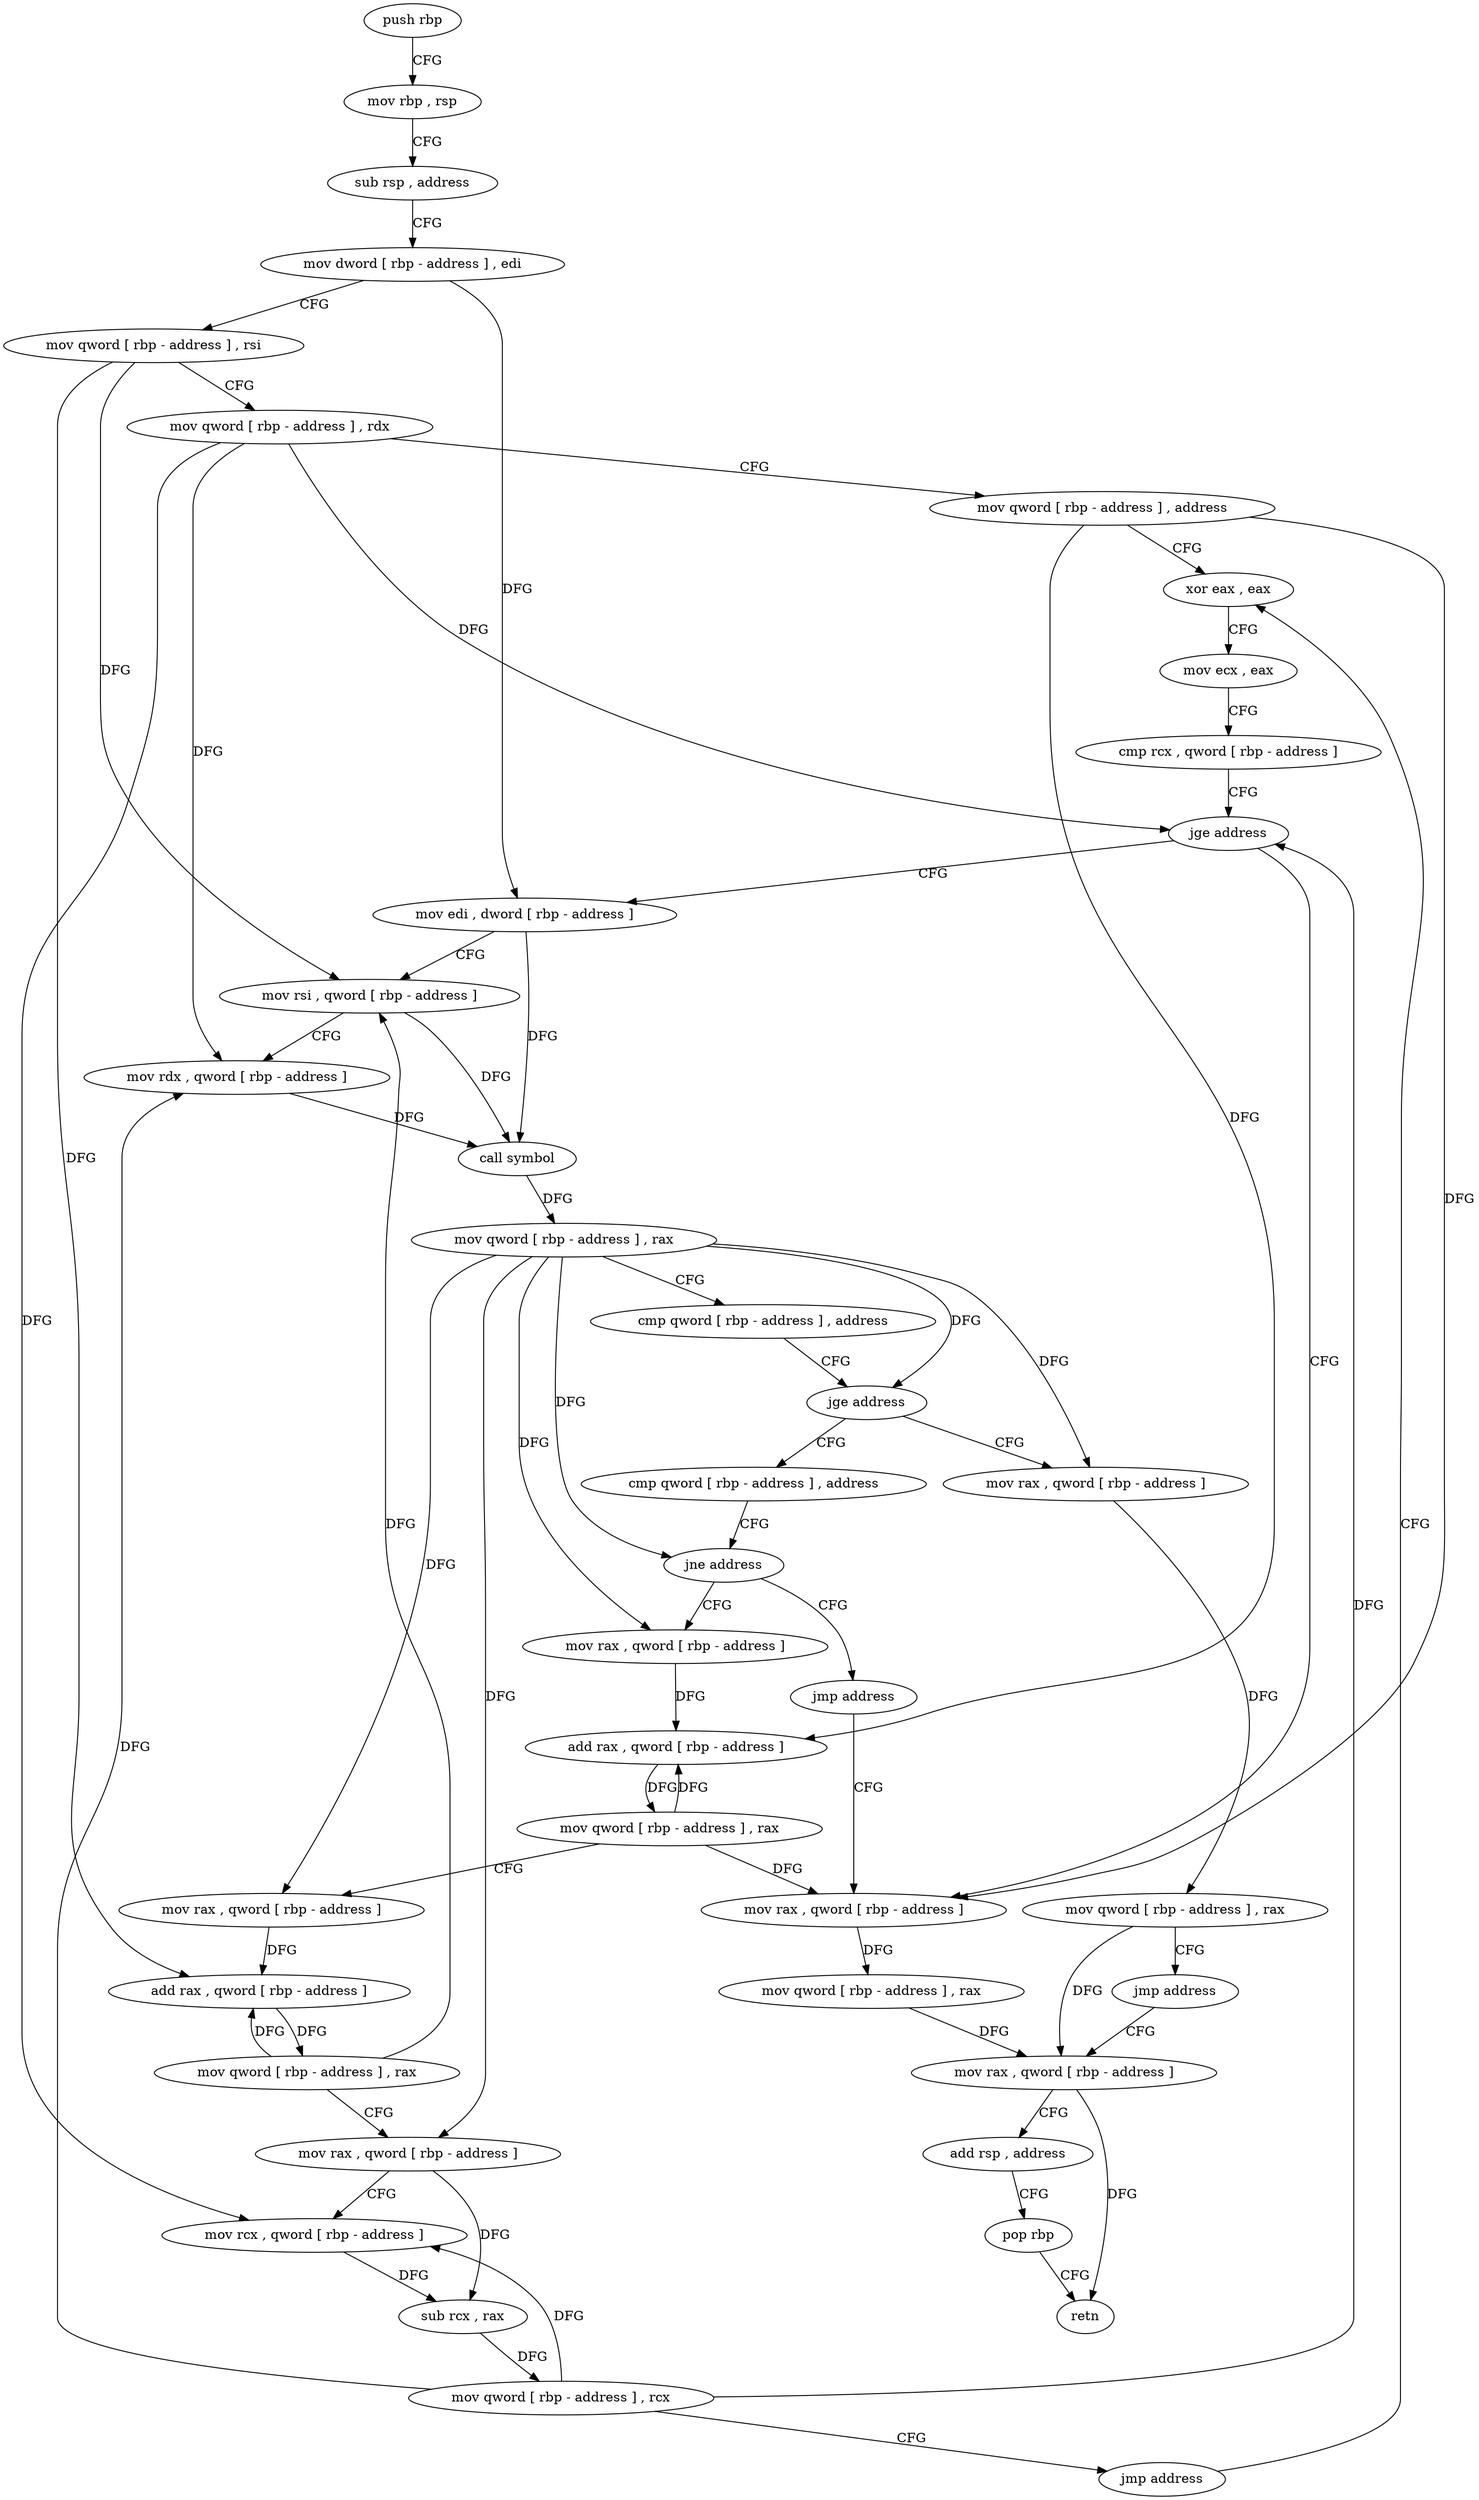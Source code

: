 digraph "func" {
"4237552" [label = "push rbp" ]
"4237553" [label = "mov rbp , rsp" ]
"4237556" [label = "sub rsp , address" ]
"4237560" [label = "mov dword [ rbp - address ] , edi" ]
"4237563" [label = "mov qword [ rbp - address ] , rsi" ]
"4237567" [label = "mov qword [ rbp - address ] , rdx" ]
"4237571" [label = "mov qword [ rbp - address ] , address" ]
"4237579" [label = "xor eax , eax" ]
"4237697" [label = "mov rax , qword [ rbp - address ]" ]
"4237701" [label = "mov qword [ rbp - address ] , rax" ]
"4237705" [label = "mov rax , qword [ rbp - address ]" ]
"4237593" [label = "mov edi , dword [ rbp - address ]" ]
"4237596" [label = "mov rsi , qword [ rbp - address ]" ]
"4237600" [label = "mov rdx , qword [ rbp - address ]" ]
"4237604" [label = "call symbol" ]
"4237609" [label = "mov qword [ rbp - address ] , rax" ]
"4237613" [label = "cmp qword [ rbp - address ] , address" ]
"4237618" [label = "jge address" ]
"4237637" [label = "cmp qword [ rbp - address ] , address" ]
"4237624" [label = "mov rax , qword [ rbp - address ]" ]
"4237642" [label = "jne address" ]
"4237653" [label = "mov rax , qword [ rbp - address ]" ]
"4237648" [label = "jmp address" ]
"4237628" [label = "mov qword [ rbp - address ] , rax" ]
"4237632" [label = "jmp address" ]
"4237657" [label = "add rax , qword [ rbp - address ]" ]
"4237661" [label = "mov qword [ rbp - address ] , rax" ]
"4237665" [label = "mov rax , qword [ rbp - address ]" ]
"4237669" [label = "add rax , qword [ rbp - address ]" ]
"4237673" [label = "mov qword [ rbp - address ] , rax" ]
"4237677" [label = "mov rax , qword [ rbp - address ]" ]
"4237681" [label = "mov rcx , qword [ rbp - address ]" ]
"4237685" [label = "sub rcx , rax" ]
"4237688" [label = "mov qword [ rbp - address ] , rcx" ]
"4237692" [label = "jmp address" ]
"4237709" [label = "add rsp , address" ]
"4237713" [label = "pop rbp" ]
"4237714" [label = "retn" ]
"4237581" [label = "mov ecx , eax" ]
"4237583" [label = "cmp rcx , qword [ rbp - address ]" ]
"4237587" [label = "jge address" ]
"4237552" -> "4237553" [ label = "CFG" ]
"4237553" -> "4237556" [ label = "CFG" ]
"4237556" -> "4237560" [ label = "CFG" ]
"4237560" -> "4237563" [ label = "CFG" ]
"4237560" -> "4237593" [ label = "DFG" ]
"4237563" -> "4237567" [ label = "CFG" ]
"4237563" -> "4237596" [ label = "DFG" ]
"4237563" -> "4237669" [ label = "DFG" ]
"4237567" -> "4237571" [ label = "CFG" ]
"4237567" -> "4237587" [ label = "DFG" ]
"4237567" -> "4237600" [ label = "DFG" ]
"4237567" -> "4237681" [ label = "DFG" ]
"4237571" -> "4237579" [ label = "CFG" ]
"4237571" -> "4237697" [ label = "DFG" ]
"4237571" -> "4237657" [ label = "DFG" ]
"4237579" -> "4237581" [ label = "CFG" ]
"4237697" -> "4237701" [ label = "DFG" ]
"4237701" -> "4237705" [ label = "DFG" ]
"4237705" -> "4237709" [ label = "CFG" ]
"4237705" -> "4237714" [ label = "DFG" ]
"4237593" -> "4237596" [ label = "CFG" ]
"4237593" -> "4237604" [ label = "DFG" ]
"4237596" -> "4237600" [ label = "CFG" ]
"4237596" -> "4237604" [ label = "DFG" ]
"4237600" -> "4237604" [ label = "DFG" ]
"4237604" -> "4237609" [ label = "DFG" ]
"4237609" -> "4237613" [ label = "CFG" ]
"4237609" -> "4237618" [ label = "DFG" ]
"4237609" -> "4237642" [ label = "DFG" ]
"4237609" -> "4237624" [ label = "DFG" ]
"4237609" -> "4237653" [ label = "DFG" ]
"4237609" -> "4237665" [ label = "DFG" ]
"4237609" -> "4237677" [ label = "DFG" ]
"4237613" -> "4237618" [ label = "CFG" ]
"4237618" -> "4237637" [ label = "CFG" ]
"4237618" -> "4237624" [ label = "CFG" ]
"4237637" -> "4237642" [ label = "CFG" ]
"4237624" -> "4237628" [ label = "DFG" ]
"4237642" -> "4237653" [ label = "CFG" ]
"4237642" -> "4237648" [ label = "CFG" ]
"4237653" -> "4237657" [ label = "DFG" ]
"4237648" -> "4237697" [ label = "CFG" ]
"4237628" -> "4237632" [ label = "CFG" ]
"4237628" -> "4237705" [ label = "DFG" ]
"4237632" -> "4237705" [ label = "CFG" ]
"4237657" -> "4237661" [ label = "DFG" ]
"4237661" -> "4237665" [ label = "CFG" ]
"4237661" -> "4237697" [ label = "DFG" ]
"4237661" -> "4237657" [ label = "DFG" ]
"4237665" -> "4237669" [ label = "DFG" ]
"4237669" -> "4237673" [ label = "DFG" ]
"4237673" -> "4237677" [ label = "CFG" ]
"4237673" -> "4237596" [ label = "DFG" ]
"4237673" -> "4237669" [ label = "DFG" ]
"4237677" -> "4237681" [ label = "CFG" ]
"4237677" -> "4237685" [ label = "DFG" ]
"4237681" -> "4237685" [ label = "DFG" ]
"4237685" -> "4237688" [ label = "DFG" ]
"4237688" -> "4237692" [ label = "CFG" ]
"4237688" -> "4237587" [ label = "DFG" ]
"4237688" -> "4237600" [ label = "DFG" ]
"4237688" -> "4237681" [ label = "DFG" ]
"4237692" -> "4237579" [ label = "CFG" ]
"4237709" -> "4237713" [ label = "CFG" ]
"4237713" -> "4237714" [ label = "CFG" ]
"4237581" -> "4237583" [ label = "CFG" ]
"4237583" -> "4237587" [ label = "CFG" ]
"4237587" -> "4237697" [ label = "CFG" ]
"4237587" -> "4237593" [ label = "CFG" ]
}
